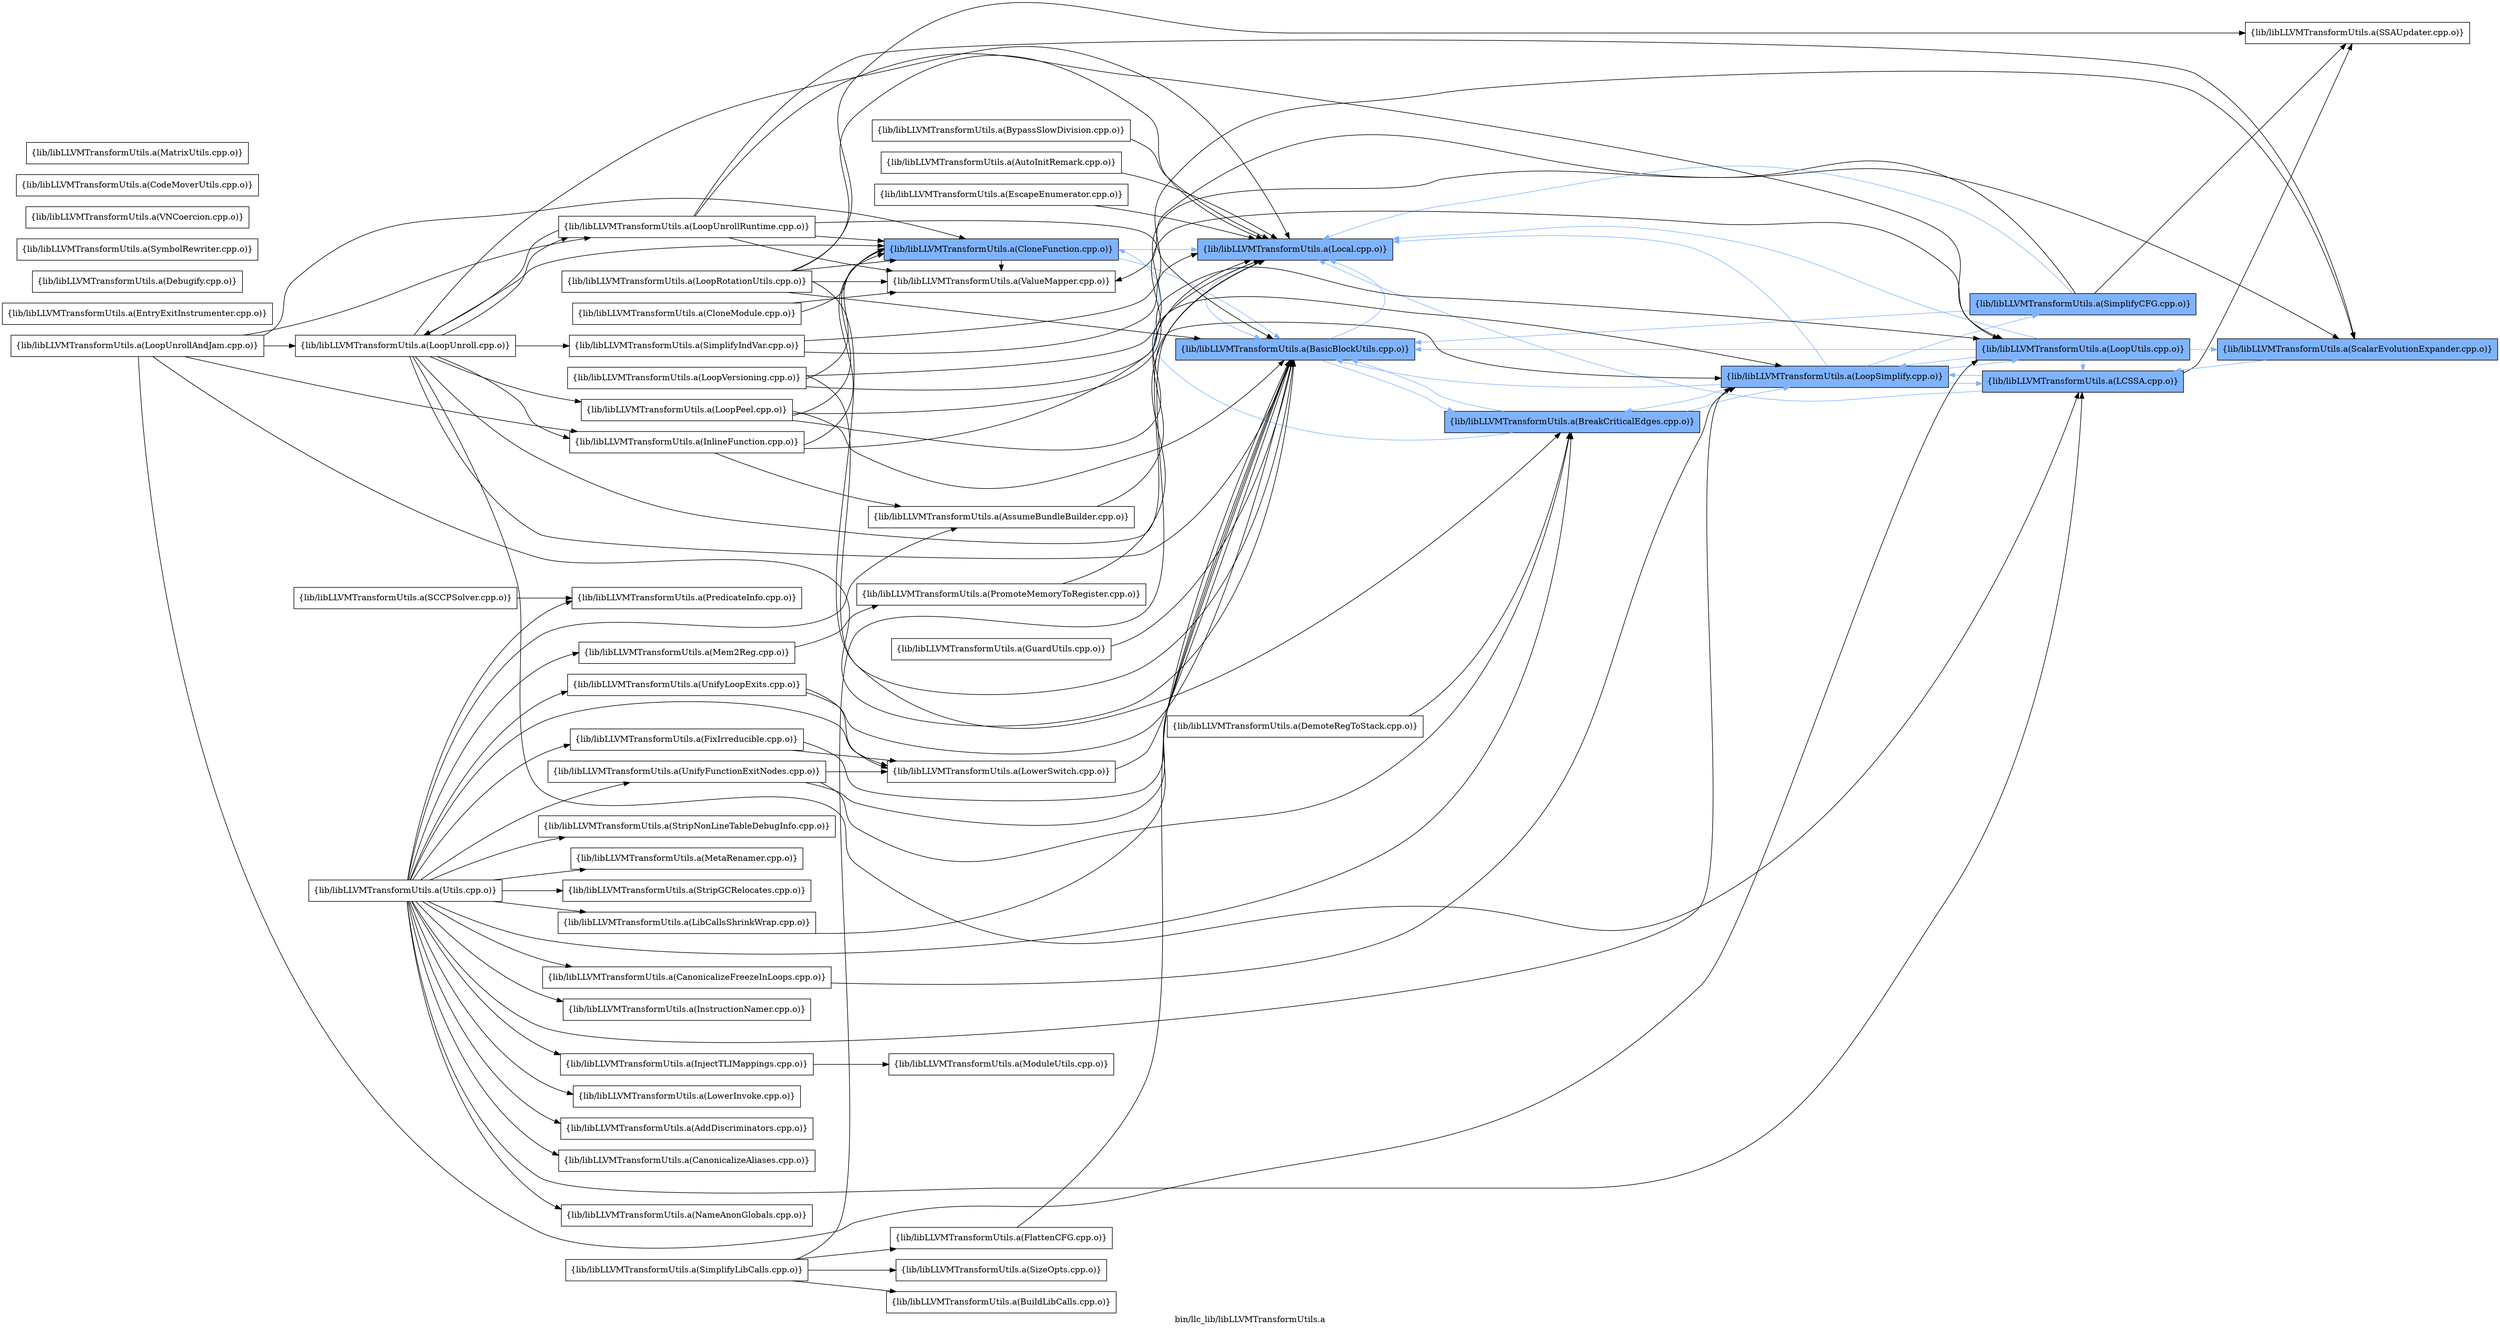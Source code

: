 digraph "bin/llc_lib/libLLVMTransformUtils.a" {
	label="bin/llc_lib/libLLVMTransformUtils.a";
	rankdir=LR;
	{ rank=same; Node0x560b36b8bd78;  }
	{ rank=same; Node0x560b36b8b698; Node0x560b36b72558;  }
	{ rank=same; Node0x560b36b82db8; Node0x560b36b954b8;  }
	{ rank=same; Node0x560b36b81ff8;  }
	{ rank=same; Node0x560b36b98528;  }
	{ rank=same; Node0x560b36b99a18; Node0x560b36b98f78; Node0x560b36b97538;  }
	{ rank=same; Node0x560b36b8bd78;  }
	{ rank=same; Node0x560b36b8b698; Node0x560b36b72558;  }
	{ rank=same; Node0x560b36b82db8; Node0x560b36b954b8;  }
	{ rank=same; Node0x560b36b81ff8;  }
	{ rank=same; Node0x560b36b98528;  }
	{ rank=same; Node0x560b36b99a18; Node0x560b36b98f78; Node0x560b36b97538;  }

	Node0x560b36b8bd78 [shape=record,shape=box,group=0,label="{lib/libLLVMTransformUtils.a(CloneModule.cpp.o)}"];
	Node0x560b36b8bd78 -> Node0x560b36b8b698;
	Node0x560b36b8bd78 -> Node0x560b36b72558;
	Node0x560b36b975d8 [shape=record,shape=box,group=0,label="{lib/libLLVMTransformUtils.a(EntryExitInstrumenter.cpp.o)}"];
	Node0x560b36b7f2f8 [shape=record,shape=box,group=0,label="{lib/libLLVMTransformUtils.a(Utils.cpp.o)}"];
	Node0x560b36b7f2f8 -> Node0x560b36b83e48;
	Node0x560b36b7f2f8 -> Node0x560b36b81ff8;
	Node0x560b36b7f2f8 -> Node0x560b36b8af68;
	Node0x560b36b7f2f8 -> Node0x560b36b99a18;
	Node0x560b36b7f2f8 -> Node0x560b36b98528;
	Node0x560b36b7f2f8 -> Node0x560b36b73908;
	Node0x560b36b7f2f8 -> Node0x560b36b74088;
	Node0x560b36b7f2f8 -> Node0x560b36b99838;
	Node0x560b36b7f2f8 -> Node0x560b36b95288;
	Node0x560b36b7f2f8 -> Node0x560b36b7ead8;
	Node0x560b36b7f2f8 -> Node0x560b36b80ab8;
	Node0x560b36b7f2f8 -> Node0x560b36b80428;
	Node0x560b36b7f2f8 -> Node0x560b36b7fca8;
	Node0x560b36b7f2f8 -> Node0x560b36b7cfa8;
	Node0x560b36b7f2f8 -> Node0x560b36b7c7d8;
	Node0x560b36b7f2f8 -> Node0x560b36b7bfb8;
	Node0x560b36b7f2f8 -> Node0x560b36b7e0d8;
	Node0x560b36b7f2f8 -> Node0x560b36b7d9f8;
	Node0x560b36b7f2f8 -> Node0x560b36b7d2c8;
	Node0x560b36b7f2f8 -> Node0x560b36b84fc8;
	Node0x560b36b7f2f8 -> Node0x560b36b72788;
	Node0x560b36b82db8 [shape=record,shape=box,group=1,style=filled,fillcolor="0.600000 0.5 1",label="{lib/libLLVMTransformUtils.a(BasicBlockUtils.cpp.o)}"];
	Node0x560b36b82db8 -> Node0x560b36b81ff8[color="0.600000 0.5 1"];
	Node0x560b36b82db8 -> Node0x560b36b954b8[color="0.600000 0.5 1"];
	Node0x560b36b81ff8 [shape=record,shape=box,group=1,style=filled,fillcolor="0.600000 0.5 1",label="{lib/libLLVMTransformUtils.a(BreakCriticalEdges.cpp.o)}"];
	Node0x560b36b81ff8 -> Node0x560b36b82db8[color="0.600000 0.5 1"];
	Node0x560b36b81ff8 -> Node0x560b36b8b698[color="0.600000 0.5 1"];
	Node0x560b36b81ff8 -> Node0x560b36b98528[color="0.600000 0.5 1"];
	Node0x560b36b811e8 [shape=record,shape=box,group=0,label="{lib/libLLVMTransformUtils.a(BypassSlowDivision.cpp.o)}"];
	Node0x560b36b811e8 -> Node0x560b36b954b8;
	Node0x560b36b954b8 [shape=record,shape=box,group=1,style=filled,fillcolor="0.600000 0.5 1",label="{lib/libLLVMTransformUtils.a(Local.cpp.o)}"];
	Node0x560b36b954b8 -> Node0x560b36b82db8[color="0.600000 0.5 1"];
	Node0x560b36b96778 [shape=record,shape=box,group=0,label="{lib/libLLVMTransformUtils.a(SimplifyLibCalls.cpp.o)}"];
	Node0x560b36b96778 -> Node0x560b36b819b8;
	Node0x560b36b96778 -> Node0x560b36b98488;
	Node0x560b36b96778 -> Node0x560b36b954b8;
	Node0x560b36b96778 -> Node0x560b36b96548;
	Node0x560b36b96548 [shape=record,shape=box,group=0,label="{lib/libLLVMTransformUtils.a(SizeOpts.cpp.o)}"];
	Node0x560b36b97538 [shape=record,shape=box,group=1,style=filled,fillcolor="0.600000 0.5 1",label="{lib/libLLVMTransformUtils.a(SimplifyCFG.cpp.o)}"];
	Node0x560b36b97538 -> Node0x560b36b82db8[color="0.600000 0.5 1"];
	Node0x560b36b97538 -> Node0x560b36b954b8[color="0.600000 0.5 1"];
	Node0x560b36b97538 -> Node0x560b36b983e8;
	Node0x560b36b97538 -> Node0x560b36b72558;
	Node0x560b36b98f78 [shape=record,shape=box,group=1,style=filled,fillcolor="0.600000 0.5 1",label="{lib/libLLVMTransformUtils.a(LoopUtils.cpp.o)}"];
	Node0x560b36b98f78 -> Node0x560b36b82db8[color="0.600000 0.5 1"];
	Node0x560b36b98f78 -> Node0x560b36b99a18[color="0.600000 0.5 1"];
	Node0x560b36b98f78 -> Node0x560b36b954b8[color="0.600000 0.5 1"];
	Node0x560b36b98f78 -> Node0x560b36b98528[color="0.600000 0.5 1"];
	Node0x560b36b98f78 -> Node0x560b36b992e8[color="0.600000 0.5 1"];
	Node0x560b36b99a18 [shape=record,shape=box,group=1,style=filled,fillcolor="0.600000 0.5 1",label="{lib/libLLVMTransformUtils.a(LCSSA.cpp.o)}"];
	Node0x560b36b99a18 -> Node0x560b36b954b8[color="0.600000 0.5 1"];
	Node0x560b36b99a18 -> Node0x560b36b98528[color="0.600000 0.5 1"];
	Node0x560b36b99a18 -> Node0x560b36b983e8;
	Node0x560b36b98528 [shape=record,shape=box,group=1,style=filled,fillcolor="0.600000 0.5 1",label="{lib/libLLVMTransformUtils.a(LoopSimplify.cpp.o)}"];
	Node0x560b36b98528 -> Node0x560b36b82db8[color="0.600000 0.5 1"];
	Node0x560b36b98528 -> Node0x560b36b81ff8[color="0.600000 0.5 1"];
	Node0x560b36b98528 -> Node0x560b36b99a18[color="0.600000 0.5 1"];
	Node0x560b36b98528 -> Node0x560b36b954b8[color="0.600000 0.5 1"];
	Node0x560b36b98528 -> Node0x560b36b98f78[color="0.600000 0.5 1"];
	Node0x560b36b98528 -> Node0x560b36b97538[color="0.600000 0.5 1"];
	Node0x560b36b992e8 [shape=record,shape=box,group=1,style=filled,fillcolor="0.600000 0.5 1",label="{lib/libLLVMTransformUtils.a(ScalarEvolutionExpander.cpp.o)}"];
	Node0x560b36b992e8 -> Node0x560b36b99a18[color="0.600000 0.5 1"];
	Node0x560b36b919a8 [shape=record,shape=box,group=0,label="{lib/libLLVMTransformUtils.a(Debugify.cpp.o)}"];
	Node0x560b36b725f8 [shape=record,shape=box,group=0,label="{lib/libLLVMTransformUtils.a(ModuleUtils.cpp.o)}"];
	Node0x560b36b99748 [shape=record,shape=box,group=0,label="{lib/libLLVMTransformUtils.a(InlineFunction.cpp.o)}"];
	Node0x560b36b99748 -> Node0x560b36b83e48;
	Node0x560b36b99748 -> Node0x560b36b8b698;
	Node0x560b36b99748 -> Node0x560b36b954b8;
	Node0x560b36b92178 [shape=record,shape=box,group=0,label="{lib/libLLVMTransformUtils.a(DemoteRegToStack.cpp.o)}"];
	Node0x560b36b92178 -> Node0x560b36b81ff8;
	Node0x560b36b8af68 [shape=record,shape=box,group=0,label="{lib/libLLVMTransformUtils.a(CanonicalizeFreezeInLoops.cpp.o)}"];
	Node0x560b36b8af68 -> Node0x560b36b98528;
	Node0x560b36b73908 [shape=record,shape=box,group=0,label="{lib/libLLVMTransformUtils.a(LowerInvoke.cpp.o)}"];
	Node0x560b36b95f08 [shape=record,shape=box,group=0,label="{lib/libLLVMTransformUtils.a(SymbolRewriter.cpp.o)}"];
	Node0x560b36b981b8 [shape=record,shape=box,group=0,label="{lib/libLLVMTransformUtils.a(EscapeEnumerator.cpp.o)}"];
	Node0x560b36b981b8 -> Node0x560b36b954b8;
	Node0x560b36b8b698 [shape=record,shape=box,group=1,style=filled,fillcolor="0.600000 0.5 1",label="{lib/libLLVMTransformUtils.a(CloneFunction.cpp.o)}"];
	Node0x560b36b8b698 -> Node0x560b36b82db8[color="0.600000 0.5 1"];
	Node0x560b36b8b698 -> Node0x560b36b954b8[color="0.600000 0.5 1"];
	Node0x560b36b8b698 -> Node0x560b36b72558;
	Node0x560b36b983e8 [shape=record,shape=box,group=0,label="{lib/libLLVMTransformUtils.a(SSAUpdater.cpp.o)}"];
	Node0x560b36b72558 [shape=record,shape=box,group=0,label="{lib/libLLVMTransformUtils.a(ValueMapper.cpp.o)}"];
	Node0x560b36b819b8 [shape=record,shape=box,group=0,label="{lib/libLLVMTransformUtils.a(BuildLibCalls.cpp.o)}"];
	Node0x560b36b731d8 [shape=record,shape=box,group=0,label="{lib/libLLVMTransformUtils.a(LoopVersioning.cpp.o)}"];
	Node0x560b36b731d8 -> Node0x560b36b82db8;
	Node0x560b36b731d8 -> Node0x560b36b8b698;
	Node0x560b36b731d8 -> Node0x560b36b98f78;
	Node0x560b36b731d8 -> Node0x560b36b992e8;
	Node0x560b36b95288 [shape=record,shape=box,group=0,label="{lib/libLLVMTransformUtils.a(UnifyFunctionExitNodes.cpp.o)}"];
	Node0x560b36b95288 -> Node0x560b36b82db8;
	Node0x560b36b95288 -> Node0x560b36b81ff8;
	Node0x560b36b95288 -> Node0x560b36b74088;
	Node0x560b36b83718 [shape=record,shape=box,group=0,label="{lib/libLLVMTransformUtils.a(AutoInitRemark.cpp.o)}"];
	Node0x560b36b83718 -> Node0x560b36b954b8;
	Node0x560b36b83e48 [shape=record,shape=box,group=0,label="{lib/libLLVMTransformUtils.a(AssumeBundleBuilder.cpp.o)}"];
	Node0x560b36b83e48 -> Node0x560b36b954b8;
	Node0x560b36b98b18 [shape=record,shape=box,group=0,label="{lib/libLLVMTransformUtils.a(GuardUtils.cpp.o)}"];
	Node0x560b36b98b18 -> Node0x560b36b82db8;
	Node0x560b36b72198 [shape=record,shape=box,group=0,label="{lib/libLLVMTransformUtils.a(VNCoercion.cpp.o)}"];
	Node0x560b36b99838 [shape=record,shape=box,group=0,label="{lib/libLLVMTransformUtils.a(PredicateInfo.cpp.o)}"];
	Node0x560b36b98488 [shape=record,shape=box,group=0,label="{lib/libLLVMTransformUtils.a(FlattenCFG.cpp.o)}"];
	Node0x560b36b98488 -> Node0x560b36b82db8;
	Node0x560b36b974e8 [shape=record,shape=box,group=0,label="{lib/libLLVMTransformUtils.a(SimplifyIndVar.cpp.o)}"];
	Node0x560b36b974e8 -> Node0x560b36b954b8;
	Node0x560b36b974e8 -> Node0x560b36b992e8;
	Node0x560b36b91548 [shape=record,shape=box,group=0,label="{lib/libLLVMTransformUtils.a(CodeMoverUtils.cpp.o)}"];
	Node0x560b36b95918 [shape=record,shape=box,group=0,label="{lib/libLLVMTransformUtils.a(LoopPeel.cpp.o)}"];
	Node0x560b36b95918 -> Node0x560b36b82db8;
	Node0x560b36b95918 -> Node0x560b36b8b698;
	Node0x560b36b95918 -> Node0x560b36b98528;
	Node0x560b36b95918 -> Node0x560b36b98f78;
	Node0x560b36b96278 [shape=record,shape=box,group=0,label="{lib/libLLVMTransformUtils.a(LoopRotationUtils.cpp.o)}"];
	Node0x560b36b96278 -> Node0x560b36b82db8;
	Node0x560b36b96278 -> Node0x560b36b81ff8;
	Node0x560b36b96278 -> Node0x560b36b8b698;
	Node0x560b36b96278 -> Node0x560b36b954b8;
	Node0x560b36b96278 -> Node0x560b36b983e8;
	Node0x560b36b96278 -> Node0x560b36b72558;
	Node0x560b36b97df8 [shape=record,shape=box,group=0,label="{lib/libLLVMTransformUtils.a(LoopUnroll.cpp.o)}"];
	Node0x560b36b97df8 -> Node0x560b36b82db8;
	Node0x560b36b97df8 -> Node0x560b36b8b698;
	Node0x560b36b97df8 -> Node0x560b36b99748;
	Node0x560b36b97df8 -> Node0x560b36b99a18;
	Node0x560b36b97df8 -> Node0x560b36b954b8;
	Node0x560b36b97df8 -> Node0x560b36b95918;
	Node0x560b36b97df8 -> Node0x560b36b98528;
	Node0x560b36b97df8 -> Node0x560b36b996a8;
	Node0x560b36b97df8 -> Node0x560b36b974e8;
	Node0x560b36b97858 [shape=record,shape=box,group=0,label="{lib/libLLVMTransformUtils.a(LoopUnrollAndJam.cpp.o)}"];
	Node0x560b36b97858 -> Node0x560b36b82db8;
	Node0x560b36b97858 -> Node0x560b36b8b698;
	Node0x560b36b97858 -> Node0x560b36b99748;
	Node0x560b36b97858 -> Node0x560b36b97df8;
	Node0x560b36b97858 -> Node0x560b36b996a8;
	Node0x560b36b97858 -> Node0x560b36b98f78;
	Node0x560b36b71ec8 [shape=record,shape=box,group=0,label="{lib/libLLVMTransformUtils.a(MatrixUtils.cpp.o)}"];
	Node0x560b36b99568 [shape=record,shape=box,group=0,label="{lib/libLLVMTransformUtils.a(PromoteMemoryToRegister.cpp.o)}"];
	Node0x560b36b99568 -> Node0x560b36b954b8;
	Node0x560b36b98758 [shape=record,shape=box,group=0,label="{lib/libLLVMTransformUtils.a(SCCPSolver.cpp.o)}"];
	Node0x560b36b98758 -> Node0x560b36b99838;
	Node0x560b36b74088 [shape=record,shape=box,group=0,label="{lib/libLLVMTransformUtils.a(LowerSwitch.cpp.o)}"];
	Node0x560b36b74088 -> Node0x560b36b82db8;
	Node0x560b36b996a8 [shape=record,shape=box,group=0,label="{lib/libLLVMTransformUtils.a(LoopUnrollRuntime.cpp.o)}"];
	Node0x560b36b996a8 -> Node0x560b36b82db8;
	Node0x560b36b996a8 -> Node0x560b36b8b698;
	Node0x560b36b996a8 -> Node0x560b36b97df8;
	Node0x560b36b996a8 -> Node0x560b36b98f78;
	Node0x560b36b996a8 -> Node0x560b36b992e8;
	Node0x560b36b996a8 -> Node0x560b36b72558;
	Node0x560b36b7ead8 [shape=record,shape=box,group=0,label="{lib/libLLVMTransformUtils.a(AddDiscriminators.cpp.o)}"];
	Node0x560b36b80ab8 [shape=record,shape=box,group=0,label="{lib/libLLVMTransformUtils.a(CanonicalizeAliases.cpp.o)}"];
	Node0x560b36b80428 [shape=record,shape=box,group=0,label="{lib/libLLVMTransformUtils.a(InstructionNamer.cpp.o)}"];
	Node0x560b36b7fca8 [shape=record,shape=box,group=0,label="{lib/libLLVMTransformUtils.a(LibCallsShrinkWrap.cpp.o)}"];
	Node0x560b36b7fca8 -> Node0x560b36b82db8;
	Node0x560b36b7cfa8 [shape=record,shape=box,group=0,label="{lib/libLLVMTransformUtils.a(NameAnonGlobals.cpp.o)}"];
	Node0x560b36b7c7d8 [shape=record,shape=box,group=0,label="{lib/libLLVMTransformUtils.a(Mem2Reg.cpp.o)}"];
	Node0x560b36b7c7d8 -> Node0x560b36b99568;
	Node0x560b36b7bfb8 [shape=record,shape=box,group=0,label="{lib/libLLVMTransformUtils.a(StripNonLineTableDebugInfo.cpp.o)}"];
	Node0x560b36b7e0d8 [shape=record,shape=box,group=0,label="{lib/libLLVMTransformUtils.a(MetaRenamer.cpp.o)}"];
	Node0x560b36b7d9f8 [shape=record,shape=box,group=0,label="{lib/libLLVMTransformUtils.a(StripGCRelocates.cpp.o)}"];
	Node0x560b36b7d2c8 [shape=record,shape=box,group=0,label="{lib/libLLVMTransformUtils.a(InjectTLIMappings.cpp.o)}"];
	Node0x560b36b7d2c8 -> Node0x560b36b725f8;
	Node0x560b36b84fc8 [shape=record,shape=box,group=0,label="{lib/libLLVMTransformUtils.a(FixIrreducible.cpp.o)}"];
	Node0x560b36b84fc8 -> Node0x560b36b82db8;
	Node0x560b36b84fc8 -> Node0x560b36b74088;
	Node0x560b36b72788 [shape=record,shape=box,group=0,label="{lib/libLLVMTransformUtils.a(UnifyLoopExits.cpp.o)}"];
	Node0x560b36b72788 -> Node0x560b36b82db8;
	Node0x560b36b72788 -> Node0x560b36b74088;
}
